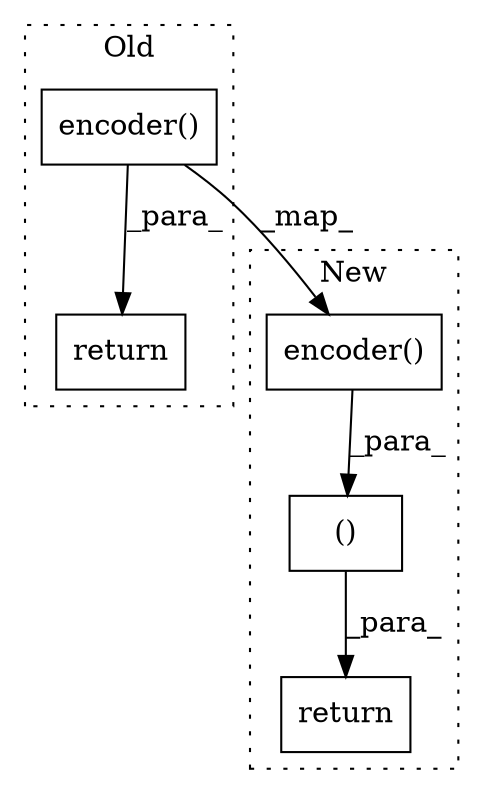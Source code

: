 digraph G {
subgraph cluster0 {
1 [label="encoder()" a="75" s="7447,7463" l="13,1" shape="box"];
3 [label="return" a="93" s="8947" l="7" shape="box"];
label = "Old";
style="dotted";
}
subgraph cluster1 {
2 [label="encoder()" a="75" s="7620,7636" l="13,1" shape="box"];
4 [label="return" a="93" s="9320" l="7" shape="box"];
5 [label="()" a="54" s="9333" l="6" shape="box"];
label = "New";
style="dotted";
}
1 -> 2 [label="_map_"];
1 -> 3 [label="_para_"];
2 -> 5 [label="_para_"];
5 -> 4 [label="_para_"];
}